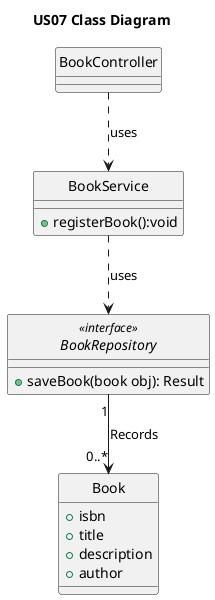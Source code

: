 @startuml
'https://SubscriptionServicetuml.com/class-diagram

hide circle

title US07 Class Diagram


class BookController  {
}

class BookService {
+registerBook():void
}

interface BookRepository <<interface>> {
+saveBook(book obj): Result
}

class Book   {
+isbn
+title
+description
+author
}


BookController..> BookService:uses
BookService ..>  BookRepository:uses
BookRepository "1" -->"0..*" Book: Records

@enduml

